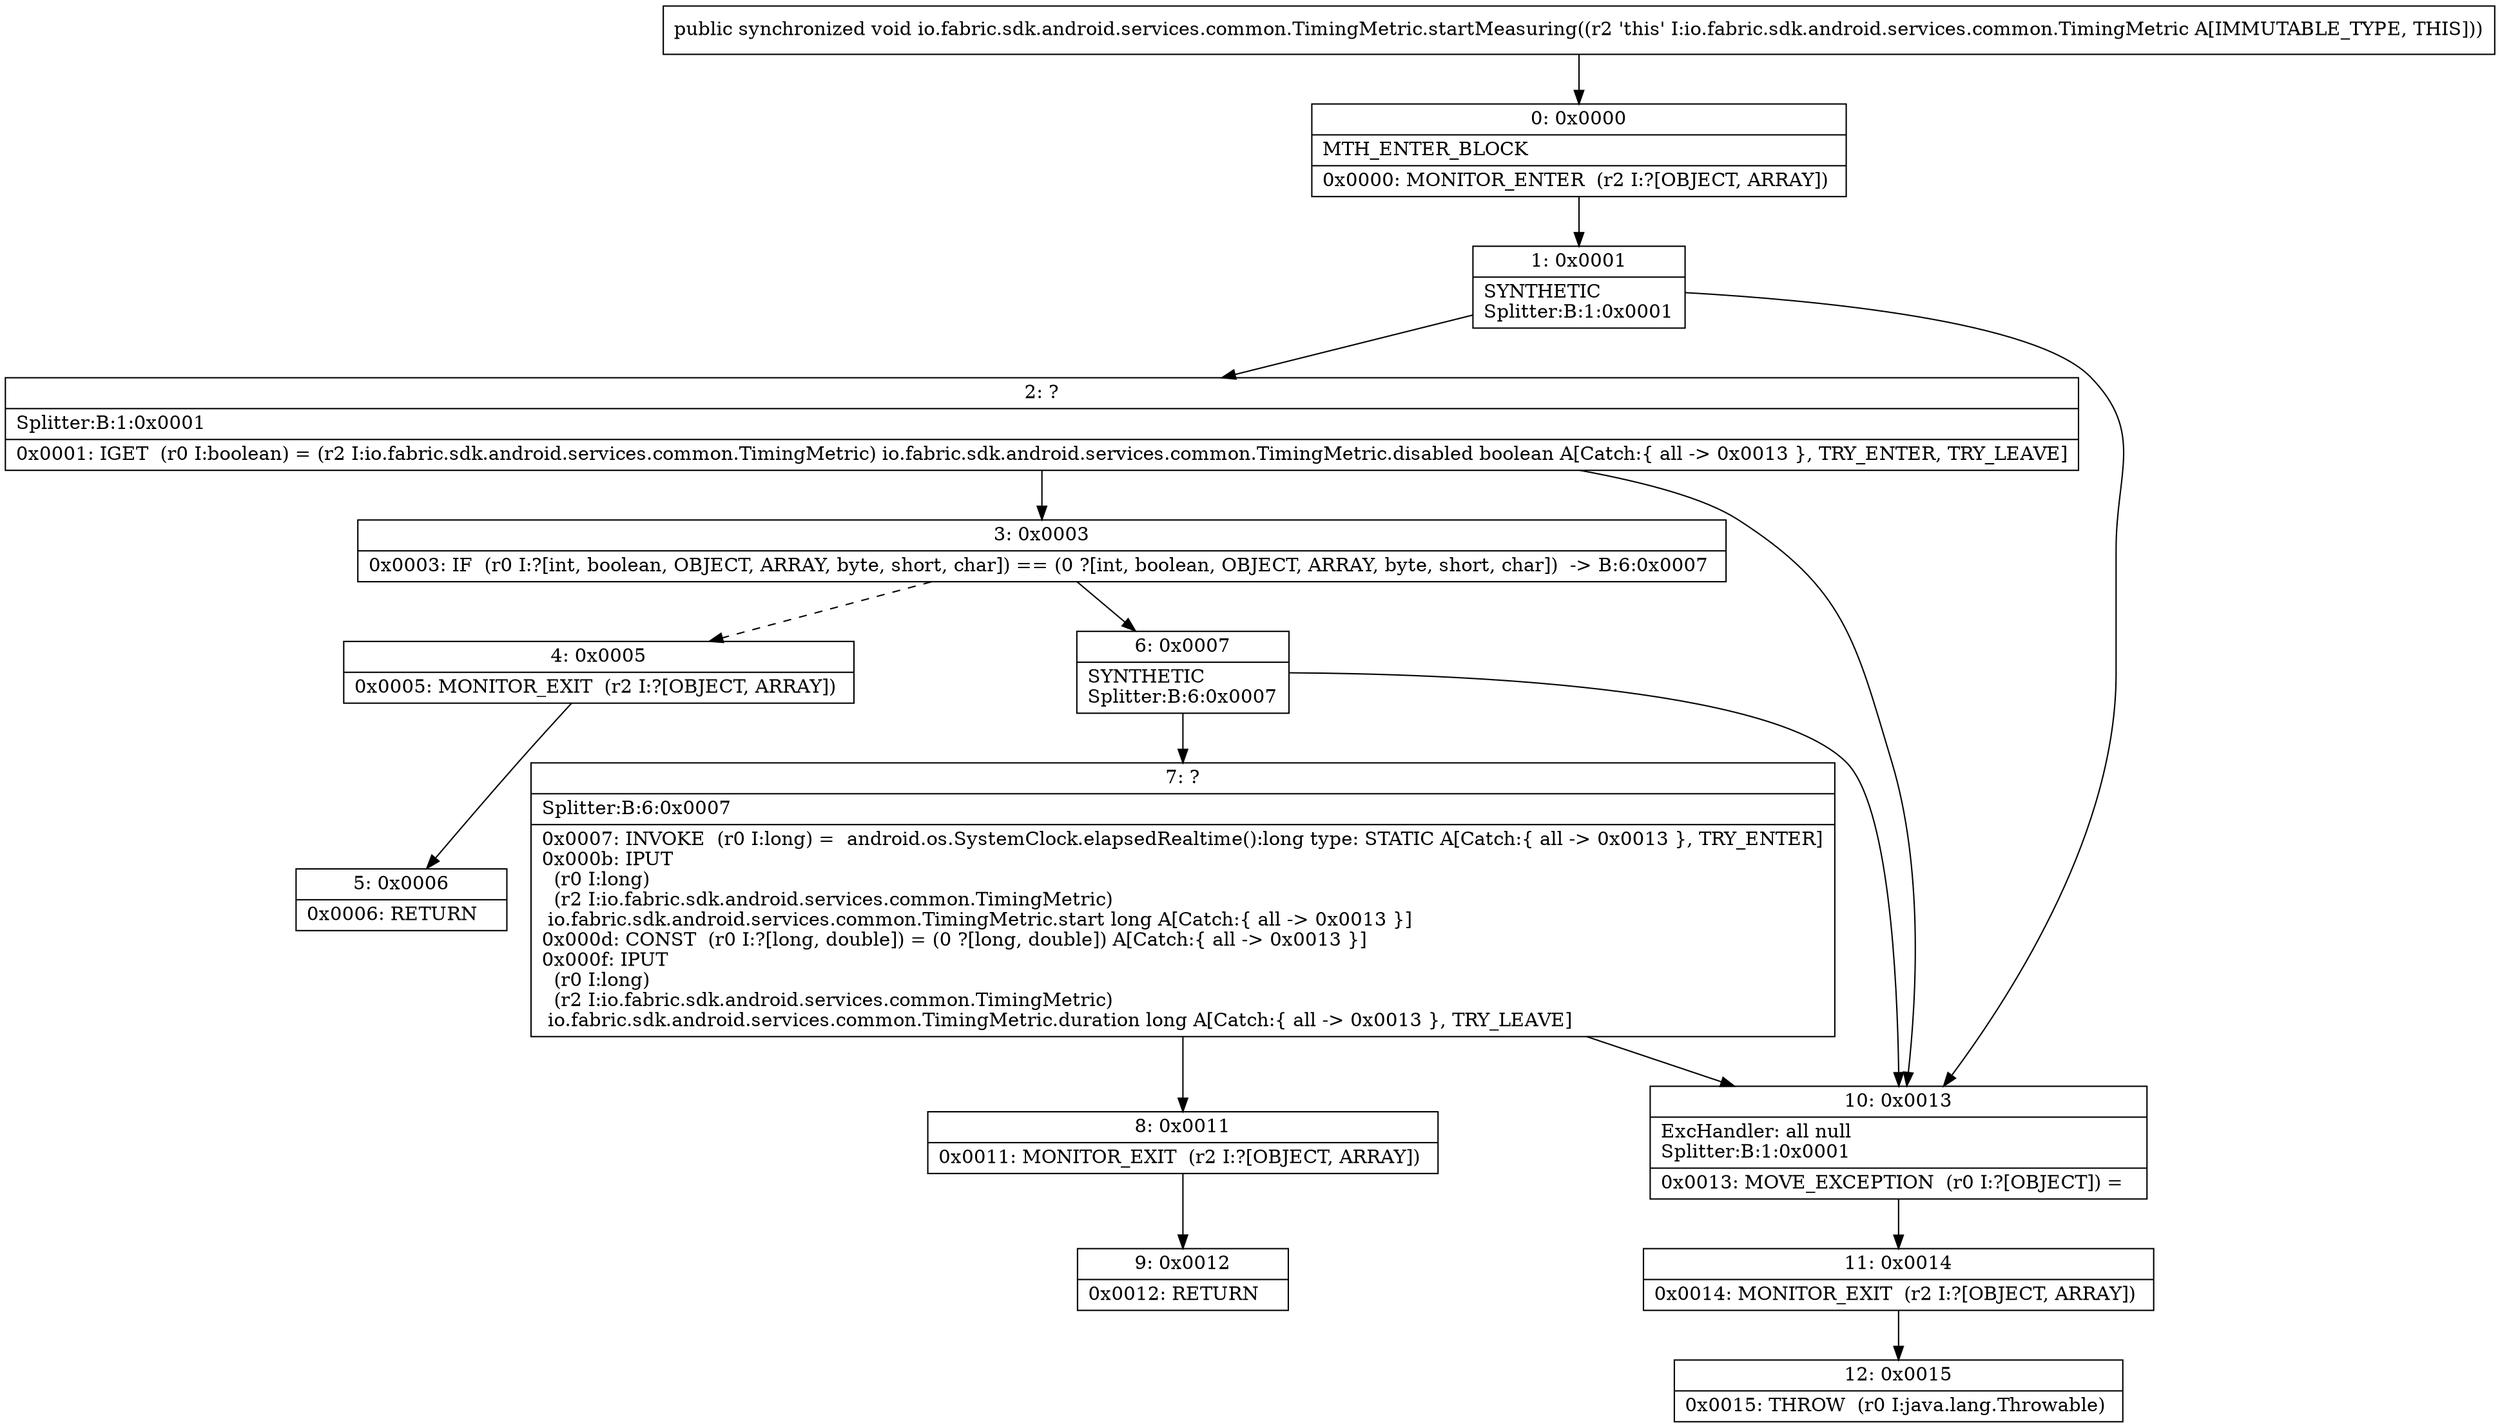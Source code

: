 digraph "CFG forio.fabric.sdk.android.services.common.TimingMetric.startMeasuring()V" {
Node_0 [shape=record,label="{0\:\ 0x0000|MTH_ENTER_BLOCK\l|0x0000: MONITOR_ENTER  (r2 I:?[OBJECT, ARRAY]) \l}"];
Node_1 [shape=record,label="{1\:\ 0x0001|SYNTHETIC\lSplitter:B:1:0x0001\l}"];
Node_2 [shape=record,label="{2\:\ ?|Splitter:B:1:0x0001\l|0x0001: IGET  (r0 I:boolean) = (r2 I:io.fabric.sdk.android.services.common.TimingMetric) io.fabric.sdk.android.services.common.TimingMetric.disabled boolean A[Catch:\{ all \-\> 0x0013 \}, TRY_ENTER, TRY_LEAVE]\l}"];
Node_3 [shape=record,label="{3\:\ 0x0003|0x0003: IF  (r0 I:?[int, boolean, OBJECT, ARRAY, byte, short, char]) == (0 ?[int, boolean, OBJECT, ARRAY, byte, short, char])  \-\> B:6:0x0007 \l}"];
Node_4 [shape=record,label="{4\:\ 0x0005|0x0005: MONITOR_EXIT  (r2 I:?[OBJECT, ARRAY]) \l}"];
Node_5 [shape=record,label="{5\:\ 0x0006|0x0006: RETURN   \l}"];
Node_6 [shape=record,label="{6\:\ 0x0007|SYNTHETIC\lSplitter:B:6:0x0007\l}"];
Node_7 [shape=record,label="{7\:\ ?|Splitter:B:6:0x0007\l|0x0007: INVOKE  (r0 I:long) =  android.os.SystemClock.elapsedRealtime():long type: STATIC A[Catch:\{ all \-\> 0x0013 \}, TRY_ENTER]\l0x000b: IPUT  \l  (r0 I:long)\l  (r2 I:io.fabric.sdk.android.services.common.TimingMetric)\l io.fabric.sdk.android.services.common.TimingMetric.start long A[Catch:\{ all \-\> 0x0013 \}]\l0x000d: CONST  (r0 I:?[long, double]) = (0 ?[long, double]) A[Catch:\{ all \-\> 0x0013 \}]\l0x000f: IPUT  \l  (r0 I:long)\l  (r2 I:io.fabric.sdk.android.services.common.TimingMetric)\l io.fabric.sdk.android.services.common.TimingMetric.duration long A[Catch:\{ all \-\> 0x0013 \}, TRY_LEAVE]\l}"];
Node_8 [shape=record,label="{8\:\ 0x0011|0x0011: MONITOR_EXIT  (r2 I:?[OBJECT, ARRAY]) \l}"];
Node_9 [shape=record,label="{9\:\ 0x0012|0x0012: RETURN   \l}"];
Node_10 [shape=record,label="{10\:\ 0x0013|ExcHandler: all null\lSplitter:B:1:0x0001\l|0x0013: MOVE_EXCEPTION  (r0 I:?[OBJECT]) =  \l}"];
Node_11 [shape=record,label="{11\:\ 0x0014|0x0014: MONITOR_EXIT  (r2 I:?[OBJECT, ARRAY]) \l}"];
Node_12 [shape=record,label="{12\:\ 0x0015|0x0015: THROW  (r0 I:java.lang.Throwable) \l}"];
MethodNode[shape=record,label="{public synchronized void io.fabric.sdk.android.services.common.TimingMetric.startMeasuring((r2 'this' I:io.fabric.sdk.android.services.common.TimingMetric A[IMMUTABLE_TYPE, THIS])) }"];
MethodNode -> Node_0;
Node_0 -> Node_1;
Node_1 -> Node_2;
Node_1 -> Node_10;
Node_2 -> Node_3;
Node_2 -> Node_10;
Node_3 -> Node_4[style=dashed];
Node_3 -> Node_6;
Node_4 -> Node_5;
Node_6 -> Node_7;
Node_6 -> Node_10;
Node_7 -> Node_8;
Node_7 -> Node_10;
Node_8 -> Node_9;
Node_10 -> Node_11;
Node_11 -> Node_12;
}

